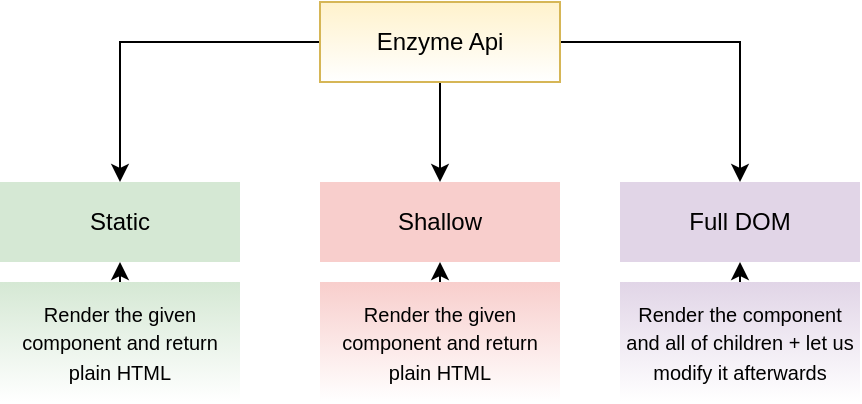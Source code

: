 <mxfile version="14.6.11" type="github">
  <diagram id="CO_pN0Cs970UxT6g70PK" name="Page-1">
    <mxGraphModel dx="696" dy="389" grid="1" gridSize="10" guides="1" tooltips="1" connect="1" arrows="1" fold="1" page="1" pageScale="1" pageWidth="800" pageHeight="200" math="0" shadow="0">
      <root>
        <mxCell id="0" />
        <mxCell id="1" parent="0" />
        <mxCell id="nteknvXBESZi2XAdVB8K-6" value="" style="edgeStyle=orthogonalEdgeStyle;rounded=0;orthogonalLoop=1;jettySize=auto;html=1;" edge="1" parent="1" source="nteknvXBESZi2XAdVB8K-1" target="nteknvXBESZi2XAdVB8K-4">
          <mxGeometry relative="1" as="geometry" />
        </mxCell>
        <mxCell id="nteknvXBESZi2XAdVB8K-7" style="edgeStyle=orthogonalEdgeStyle;rounded=0;orthogonalLoop=1;jettySize=auto;html=1;" edge="1" parent="1" source="nteknvXBESZi2XAdVB8K-1" target="nteknvXBESZi2XAdVB8K-5">
          <mxGeometry relative="1" as="geometry" />
        </mxCell>
        <mxCell id="nteknvXBESZi2XAdVB8K-8" style="edgeStyle=orthogonalEdgeStyle;rounded=0;orthogonalLoop=1;jettySize=auto;html=1;" edge="1" parent="1" source="nteknvXBESZi2XAdVB8K-1" target="nteknvXBESZi2XAdVB8K-3">
          <mxGeometry relative="1" as="geometry" />
        </mxCell>
        <mxCell id="nteknvXBESZi2XAdVB8K-1" value="Enzyme Api" style="rounded=0;whiteSpace=wrap;html=1;fillColor=#fff2cc;strokeColor=#d6b656;gradientColor=#ffffff;" vertex="1" parent="1">
          <mxGeometry x="340" width="120" height="40" as="geometry" />
        </mxCell>
        <mxCell id="nteknvXBESZi2XAdVB8K-3" value="Static" style="rounded=0;whiteSpace=wrap;html=1;fillColor=#d5e8d4;strokeColor=none;" vertex="1" parent="1">
          <mxGeometry x="180" y="90" width="120" height="40" as="geometry" />
        </mxCell>
        <mxCell id="nteknvXBESZi2XAdVB8K-4" value="Shallow" style="rounded=0;whiteSpace=wrap;html=1;fillColor=#f8cecc;strokeColor=none;" vertex="1" parent="1">
          <mxGeometry x="340" y="90" width="120" height="40" as="geometry" />
        </mxCell>
        <mxCell id="nteknvXBESZi2XAdVB8K-5" value="Full DOM" style="rounded=0;whiteSpace=wrap;html=1;fillColor=#e1d5e7;strokeColor=none;" vertex="1" parent="1">
          <mxGeometry x="490" y="90" width="120" height="40" as="geometry" />
        </mxCell>
        <mxCell id="nteknvXBESZi2XAdVB8K-18" style="edgeStyle=orthogonalEdgeStyle;rounded=0;orthogonalLoop=1;jettySize=auto;html=1;exitX=0.5;exitY=0;exitDx=0;exitDy=0;entryX=0.5;entryY=1;entryDx=0;entryDy=0;" edge="1" parent="1" source="nteknvXBESZi2XAdVB8K-11" target="nteknvXBESZi2XAdVB8K-3">
          <mxGeometry relative="1" as="geometry" />
        </mxCell>
        <mxCell id="nteknvXBESZi2XAdVB8K-11" value="&lt;font style=&quot;font-size: 10px&quot;&gt;Render the given component and return plain HTML&lt;/font&gt;" style="text;html=1;fillColor=#d5e8d4;align=center;verticalAlign=middle;whiteSpace=wrap;rounded=0;gradientColor=#ffffff;" vertex="1" parent="1">
          <mxGeometry x="180" y="140" width="120" height="60" as="geometry" />
        </mxCell>
        <mxCell id="nteknvXBESZi2XAdVB8K-19" style="edgeStyle=orthogonalEdgeStyle;rounded=0;orthogonalLoop=1;jettySize=auto;html=1;exitX=0.5;exitY=0;exitDx=0;exitDy=0;entryX=0.5;entryY=1;entryDx=0;entryDy=0;" edge="1" parent="1" source="nteknvXBESZi2XAdVB8K-15" target="nteknvXBESZi2XAdVB8K-4">
          <mxGeometry relative="1" as="geometry" />
        </mxCell>
        <mxCell id="nteknvXBESZi2XAdVB8K-15" value="&lt;font style=&quot;font-size: 10px&quot;&gt;Render the given component and return plain HTML&lt;/font&gt;" style="text;html=1;fillColor=#f8cecc;align=center;verticalAlign=middle;whiteSpace=wrap;rounded=0;gradientColor=#ffffff;" vertex="1" parent="1">
          <mxGeometry x="340" y="140" width="120" height="60" as="geometry" />
        </mxCell>
        <mxCell id="nteknvXBESZi2XAdVB8K-20" style="edgeStyle=orthogonalEdgeStyle;rounded=0;orthogonalLoop=1;jettySize=auto;html=1;exitX=0.5;exitY=0;exitDx=0;exitDy=0;entryX=0.5;entryY=1;entryDx=0;entryDy=0;" edge="1" parent="1" source="nteknvXBESZi2XAdVB8K-17" target="nteknvXBESZi2XAdVB8K-5">
          <mxGeometry relative="1" as="geometry" />
        </mxCell>
        <mxCell id="nteknvXBESZi2XAdVB8K-17" value="&lt;font style=&quot;font-size: 10px&quot;&gt;Render the component and all of children + let us modify it afterwards&lt;/font&gt;" style="text;html=1;fillColor=#e1d5e7;align=center;verticalAlign=middle;whiteSpace=wrap;rounded=0;gradientColor=#ffffff;" vertex="1" parent="1">
          <mxGeometry x="490" y="140" width="120" height="60" as="geometry" />
        </mxCell>
      </root>
    </mxGraphModel>
  </diagram>
</mxfile>
